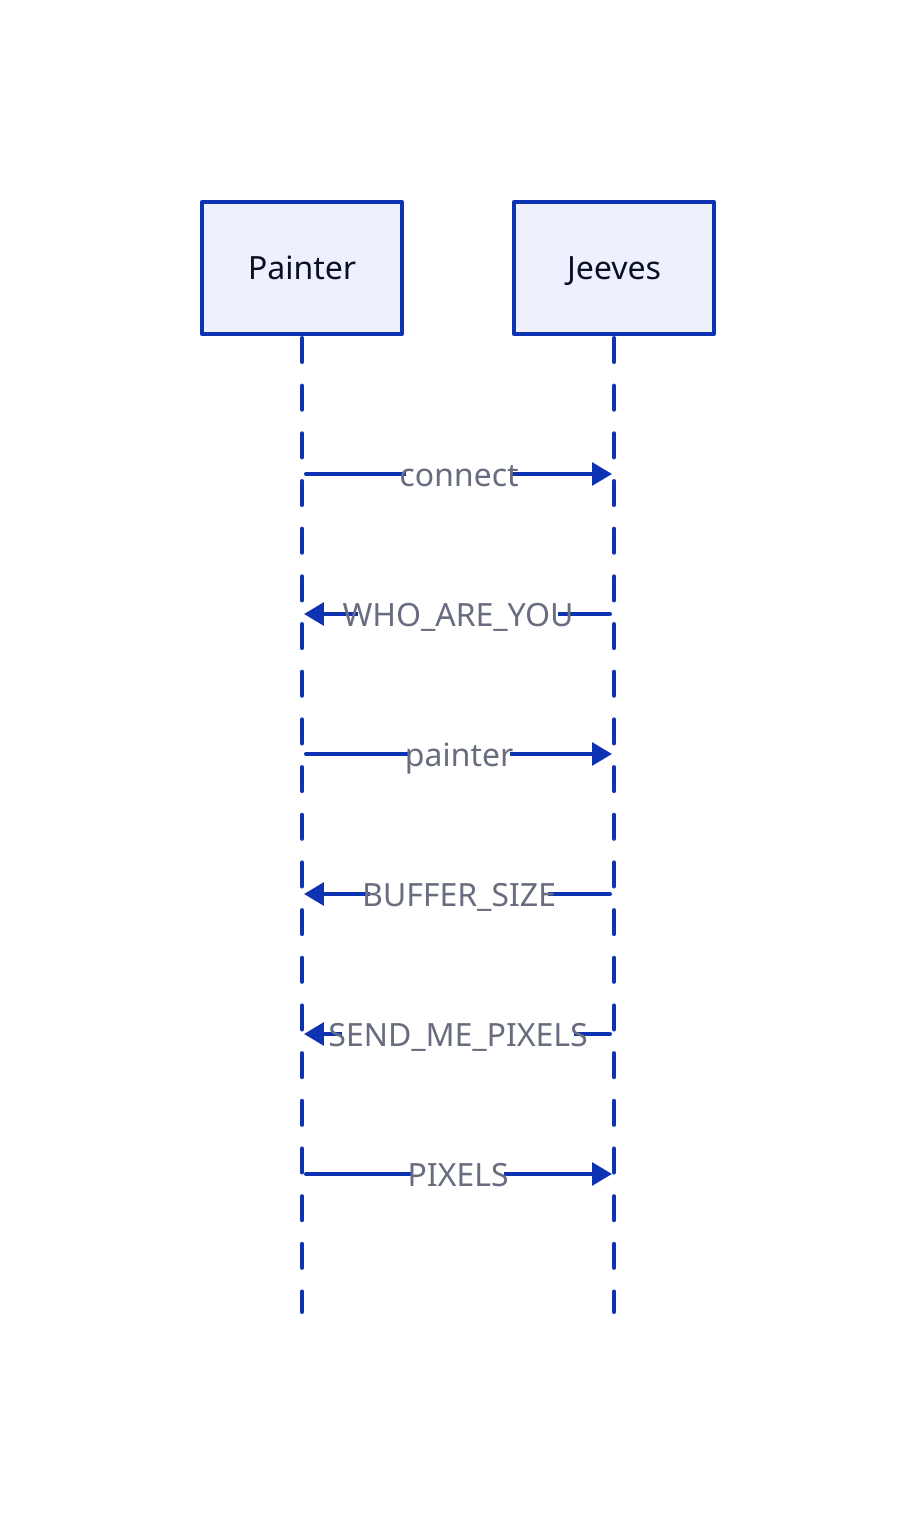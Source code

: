 shape: sequence_diagram
Painter -> Jeeves: connect
Jeeves -> Painter: WHO_ARE_YOU
Painter -> Jeeves: painter
Jeeves -> Painter: BUFFER_SIZE
Jeeves -> Painter: SEND_ME_PIXELS
Painter -> Jeeves: PIXELS
